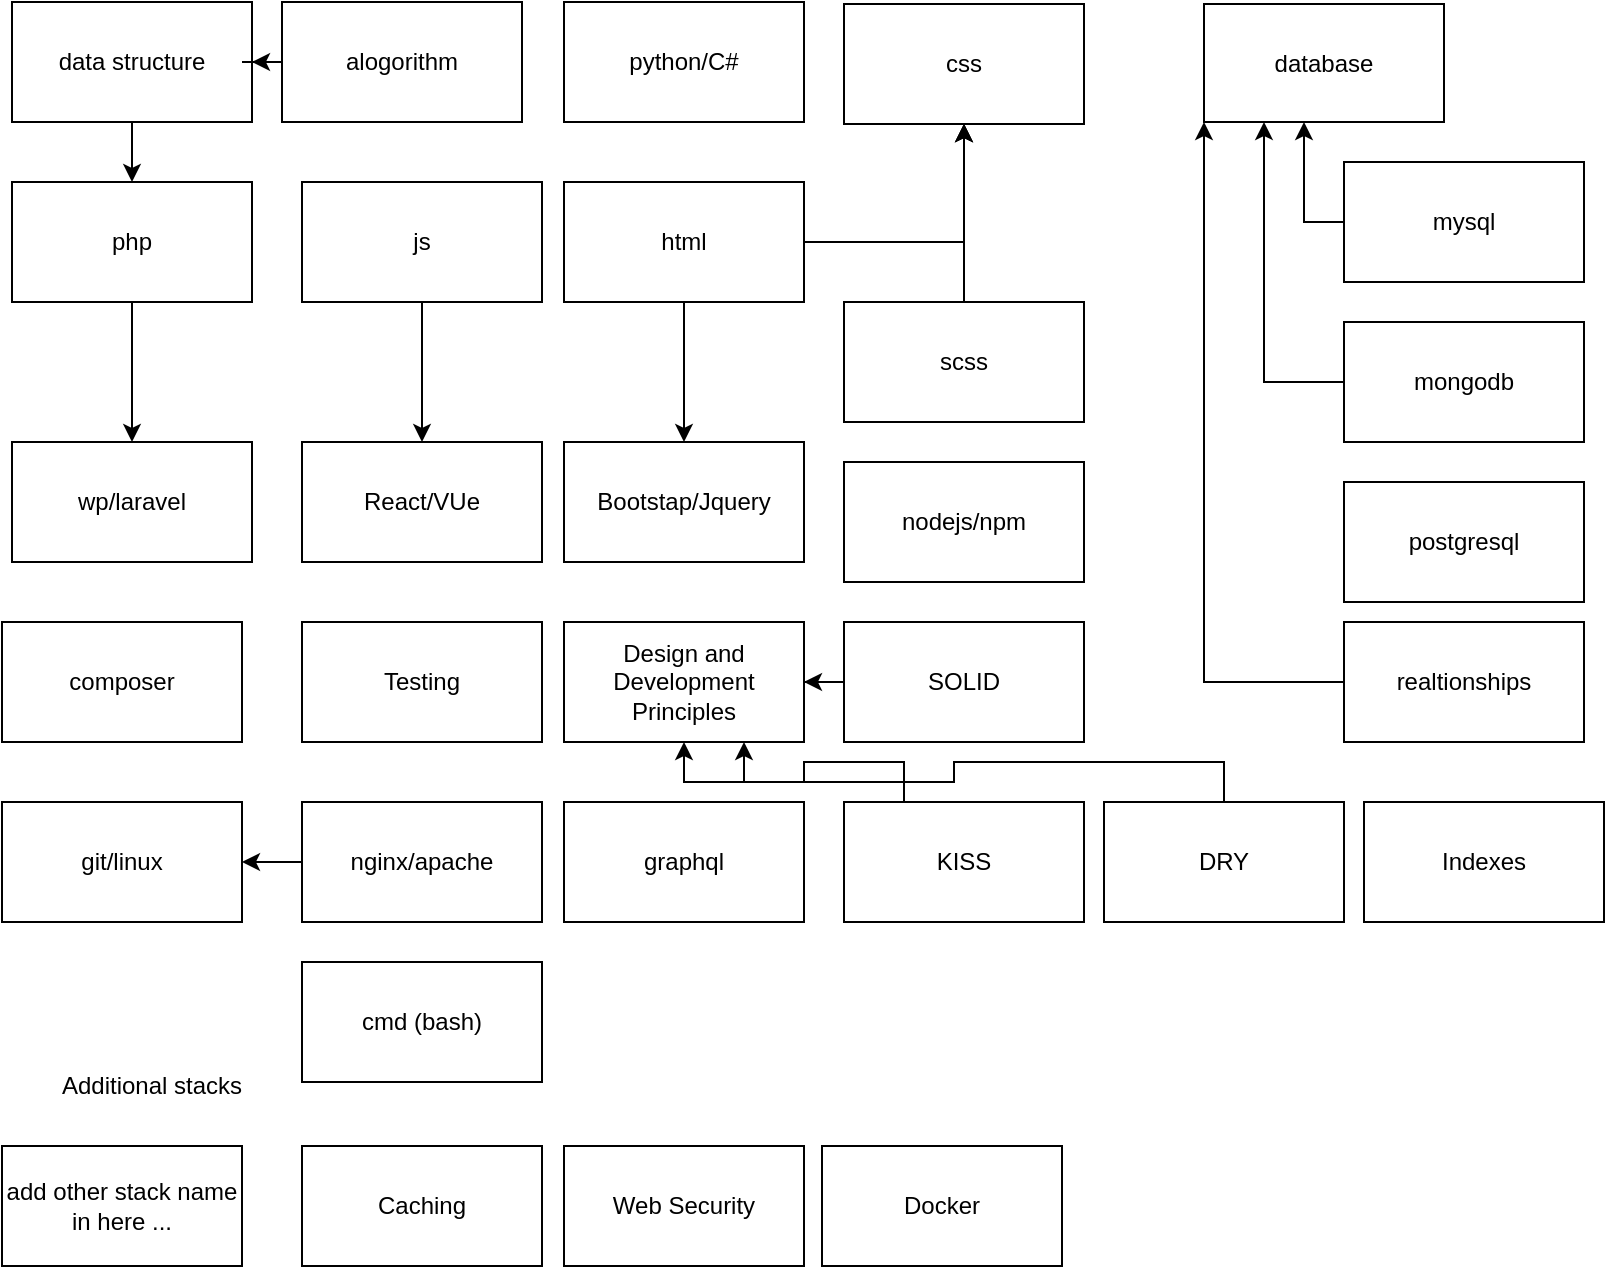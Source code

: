 <mxfile>
    <diagram id="IYycEF86zBxGWhGIMK92" name="stacks">
        <mxGraphModel dx="1506" dy="864" grid="1" gridSize="10" guides="1" tooltips="1" connect="1" arrows="1" fold="1" page="1" pageScale="1" pageWidth="850" pageHeight="1100" math="0" shadow="0">
            <root>
                <mxCell id="0"/>
                <mxCell id="1" parent="0"/>
                <mxCell id="23" value="" style="edgeStyle=orthogonalEdgeStyle;rounded=0;orthogonalLoop=1;jettySize=auto;html=1;" edge="1" parent="1" source="2" target="17">
                    <mxGeometry relative="1" as="geometry"/>
                </mxCell>
                <mxCell id="2" value="php" style="rounded=0;whiteSpace=wrap;html=1;" vertex="1" parent="1">
                    <mxGeometry x="25" y="110" width="120" height="60" as="geometry"/>
                </mxCell>
                <mxCell id="22" value="" style="edgeStyle=orthogonalEdgeStyle;rounded=0;orthogonalLoop=1;jettySize=auto;html=1;" edge="1" parent="1" source="3" target="15">
                    <mxGeometry relative="1" as="geometry"/>
                </mxCell>
                <mxCell id="3" value="js" style="rounded=0;whiteSpace=wrap;html=1;" vertex="1" parent="1">
                    <mxGeometry x="170" y="110" width="120" height="60" as="geometry"/>
                </mxCell>
                <mxCell id="24" value="" style="edgeStyle=orthogonalEdgeStyle;rounded=0;orthogonalLoop=1;jettySize=auto;html=1;" edge="1" parent="1" source="4" target="16">
                    <mxGeometry relative="1" as="geometry"/>
                </mxCell>
                <mxCell id="25" value="" style="edgeStyle=orthogonalEdgeStyle;rounded=0;orthogonalLoop=1;jettySize=auto;html=1;" edge="1" parent="1" source="4" target="5">
                    <mxGeometry relative="1" as="geometry"/>
                </mxCell>
                <mxCell id="4" value="html" style="rounded=0;whiteSpace=wrap;html=1;" vertex="1" parent="1">
                    <mxGeometry x="301" y="110" width="120" height="60" as="geometry"/>
                </mxCell>
                <mxCell id="5" value="css" style="rounded=0;whiteSpace=wrap;html=1;" vertex="1" parent="1">
                    <mxGeometry x="441" y="21" width="120" height="60" as="geometry"/>
                </mxCell>
                <mxCell id="7" value="" style="edgeStyle=orthogonalEdgeStyle;rounded=0;orthogonalLoop=1;jettySize=auto;html=1;" edge="1" parent="1" source="6" target="5">
                    <mxGeometry relative="1" as="geometry"/>
                </mxCell>
                <mxCell id="AZURSVB4VajF0y3PMS-c-47" value="" style="edgeStyle=orthogonalEdgeStyle;rounded=0;orthogonalLoop=1;jettySize=auto;html=1;" edge="1" parent="1" source="6" target="5">
                    <mxGeometry relative="1" as="geometry"/>
                </mxCell>
                <mxCell id="6" value="scss" style="rounded=0;whiteSpace=wrap;html=1;" vertex="1" parent="1">
                    <mxGeometry x="441" y="170" width="120" height="60" as="geometry"/>
                </mxCell>
                <mxCell id="15" value="React/VUe" style="rounded=0;whiteSpace=wrap;html=1;" vertex="1" parent="1">
                    <mxGeometry x="170" y="240" width="120" height="60" as="geometry"/>
                </mxCell>
                <mxCell id="16" value="Bootstap/Jquery" style="rounded=0;whiteSpace=wrap;html=1;" vertex="1" parent="1">
                    <mxGeometry x="301" y="240" width="120" height="60" as="geometry"/>
                </mxCell>
                <mxCell id="17" value="wp/laravel" style="rounded=0;whiteSpace=wrap;html=1;" vertex="1" parent="1">
                    <mxGeometry x="25" y="240" width="120" height="60" as="geometry"/>
                </mxCell>
                <mxCell id="18" value="git/linux" style="rounded=0;whiteSpace=wrap;html=1;" vertex="1" parent="1">
                    <mxGeometry x="20" y="420" width="120" height="60" as="geometry"/>
                </mxCell>
                <mxCell id="20" value="" style="edgeStyle=orthogonalEdgeStyle;rounded=0;orthogonalLoop=1;jettySize=auto;html=1;" edge="1" parent="1" source="19" target="18">
                    <mxGeometry relative="1" as="geometry"/>
                </mxCell>
                <mxCell id="19" value="nginx/apache" style="rounded=0;whiteSpace=wrap;html=1;" vertex="1" parent="1">
                    <mxGeometry x="170" y="420" width="120" height="60" as="geometry"/>
                </mxCell>
                <mxCell id="29" value="graphql" style="rounded=0;whiteSpace=wrap;html=1;" vertex="1" parent="1">
                    <mxGeometry x="301" y="420" width="120" height="60" as="geometry"/>
                </mxCell>
                <mxCell id="30" value="database" style="rounded=0;whiteSpace=wrap;html=1;" vertex="1" parent="1">
                    <mxGeometry x="621" y="21" width="120" height="59" as="geometry"/>
                </mxCell>
                <mxCell id="n0IIaEPZANX_IhDjPebx-47" style="edgeStyle=orthogonalEdgeStyle;rounded=0;orthogonalLoop=1;jettySize=auto;html=1;exitX=0;exitY=0.5;exitDx=0;exitDy=0;" edge="1" parent="1" source="31">
                    <mxGeometry relative="1" as="geometry">
                        <mxPoint x="671" y="80" as="targetPoint"/>
                    </mxGeometry>
                </mxCell>
                <mxCell id="31" value="mysql" style="whiteSpace=wrap;html=1;rounded=0;" vertex="1" parent="1">
                    <mxGeometry x="691" y="100" width="120" height="60" as="geometry"/>
                </mxCell>
                <mxCell id="n0IIaEPZANX_IhDjPebx-48" style="edgeStyle=orthogonalEdgeStyle;rounded=0;orthogonalLoop=1;jettySize=auto;html=1;exitX=0;exitY=0.5;exitDx=0;exitDy=0;entryX=0.25;entryY=1;entryDx=0;entryDy=0;" edge="1" parent="1" source="33" target="30">
                    <mxGeometry relative="1" as="geometry"/>
                </mxCell>
                <mxCell id="33" value="mongodb" style="whiteSpace=wrap;html=1;rounded=0;" vertex="1" parent="1">
                    <mxGeometry x="691" y="180" width="120" height="60" as="geometry"/>
                </mxCell>
                <mxCell id="n0IIaEPZANX_IhDjPebx-49" style="edgeStyle=orthogonalEdgeStyle;rounded=0;orthogonalLoop=1;jettySize=auto;html=1;exitX=0;exitY=0.5;exitDx=0;exitDy=0;entryX=0;entryY=1;entryDx=0;entryDy=0;" edge="1" parent="1" source="36" target="30">
                    <mxGeometry relative="1" as="geometry"/>
                </mxCell>
                <mxCell id="36" value="realtionships" style="rounded=0;whiteSpace=wrap;html=1;" vertex="1" parent="1">
                    <mxGeometry x="691" y="330" width="120" height="60" as="geometry"/>
                </mxCell>
                <mxCell id="n0IIaEPZANX_IhDjPebx-50" value="" style="edgeStyle=orthogonalEdgeStyle;rounded=0;orthogonalLoop=1;jettySize=auto;html=1;" edge="1" parent="1" source="38" target="2">
                    <mxGeometry relative="1" as="geometry"/>
                </mxCell>
                <mxCell id="38" value="data structure" style="rounded=0;whiteSpace=wrap;html=1;" vertex="1" parent="1">
                    <mxGeometry x="25" y="20" width="120" height="60" as="geometry"/>
                </mxCell>
                <mxCell id="41" value="" style="edgeStyle=orthogonalEdgeStyle;rounded=0;orthogonalLoop=1;jettySize=auto;html=1;" edge="1" parent="1" source="39" target="38">
                    <mxGeometry relative="1" as="geometry"/>
                </mxCell>
                <mxCell id="39" value="alogorithm" style="rounded=0;whiteSpace=wrap;html=1;" vertex="1" parent="1">
                    <mxGeometry x="160" y="20" width="120" height="60" as="geometry"/>
                </mxCell>
                <mxCell id="46" value="nodejs/npm" style="rounded=0;whiteSpace=wrap;html=1;" vertex="1" parent="1">
                    <mxGeometry x="441" y="250" width="120" height="60" as="geometry"/>
                </mxCell>
                <mxCell id="AZURSVB4VajF0y3PMS-c-48" value="composer" style="rounded=0;whiteSpace=wrap;html=1;" vertex="1" parent="1">
                    <mxGeometry x="20" y="330" width="120" height="60" as="geometry"/>
                </mxCell>
                <mxCell id="n0IIaEPZANX_IhDjPebx-46" value="python/C#" style="rounded=0;whiteSpace=wrap;html=1;" vertex="1" parent="1">
                    <mxGeometry x="301" y="20" width="120" height="60" as="geometry"/>
                </mxCell>
                <mxCell id="L0AeVWy62qDHkbMBOuXX-47" value="Testing" style="rounded=0;whiteSpace=wrap;html=1;" vertex="1" parent="1">
                    <mxGeometry x="170" y="330" width="120" height="60" as="geometry"/>
                </mxCell>
                <mxCell id="4z1Th-t_x8NP9Tkj2DvX-46" value="add other stack name in here ..." style="rounded=0;whiteSpace=wrap;html=1;" vertex="1" parent="1">
                    <mxGeometry x="20" y="592" width="120" height="60" as="geometry"/>
                </mxCell>
                <mxCell id="4z1Th-t_x8NP9Tkj2DvX-48" value="Indexes" style="rounded=0;whiteSpace=wrap;html=1;" vertex="1" parent="1">
                    <mxGeometry x="701" y="420" width="120" height="60" as="geometry"/>
                </mxCell>
                <mxCell id="4z1Th-t_x8NP9Tkj2DvX-49" value="Caching" style="rounded=0;whiteSpace=wrap;html=1;" vertex="1" parent="1">
                    <mxGeometry x="170" y="592" width="120" height="60" as="geometry"/>
                </mxCell>
                <mxCell id="4z1Th-t_x8NP9Tkj2DvX-51" value="Additional stacks" style="text;html=1;strokeColor=none;fillColor=none;align=center;verticalAlign=middle;whiteSpace=wrap;rounded=0;" vertex="1" parent="1">
                    <mxGeometry x="40" y="552" width="110" height="20" as="geometry"/>
                </mxCell>
                <mxCell id="4z1Th-t_x8NP9Tkj2DvX-52" value="Web Security" style="rounded=0;whiteSpace=wrap;html=1;" vertex="1" parent="1">
                    <mxGeometry x="301" y="592" width="120" height="60" as="geometry"/>
                </mxCell>
                <mxCell id="4z1Th-t_x8NP9Tkj2DvX-53" value="Docker" style="rounded=0;whiteSpace=wrap;html=1;" vertex="1" parent="1">
                    <mxGeometry x="430" y="592" width="120" height="60" as="geometry"/>
                </mxCell>
                <mxCell id="4z1Th-t_x8NP9Tkj2DvX-56" value="Design and Development Principles" style="rounded=0;whiteSpace=wrap;html=1;" vertex="1" parent="1">
                    <mxGeometry x="301" y="330" width="120" height="60" as="geometry"/>
                </mxCell>
                <mxCell id="4z1Th-t_x8NP9Tkj2DvX-63" value="" style="edgeStyle=orthogonalEdgeStyle;rounded=0;orthogonalLoop=1;jettySize=auto;html=1;" edge="1" parent="1" source="4z1Th-t_x8NP9Tkj2DvX-57" target="4z1Th-t_x8NP9Tkj2DvX-56">
                    <mxGeometry relative="1" as="geometry"/>
                </mxCell>
                <mxCell id="4z1Th-t_x8NP9Tkj2DvX-57" value="SOLID" style="rounded=0;whiteSpace=wrap;html=1;" vertex="1" parent="1">
                    <mxGeometry x="441" y="330" width="120" height="60" as="geometry"/>
                </mxCell>
                <mxCell id="4z1Th-t_x8NP9Tkj2DvX-64" style="edgeStyle=orthogonalEdgeStyle;rounded=0;orthogonalLoop=1;jettySize=auto;html=1;exitX=0.25;exitY=0;exitDx=0;exitDy=0;entryX=0.75;entryY=1;entryDx=0;entryDy=0;" edge="1" parent="1" source="4z1Th-t_x8NP9Tkj2DvX-58" target="4z1Th-t_x8NP9Tkj2DvX-56">
                    <mxGeometry relative="1" as="geometry"/>
                </mxCell>
                <mxCell id="4z1Th-t_x8NP9Tkj2DvX-58" value="KISS" style="rounded=0;whiteSpace=wrap;html=1;" vertex="1" parent="1">
                    <mxGeometry x="441" y="420" width="120" height="60" as="geometry"/>
                </mxCell>
                <mxCell id="4z1Th-t_x8NP9Tkj2DvX-65" style="edgeStyle=orthogonalEdgeStyle;rounded=0;orthogonalLoop=1;jettySize=auto;html=1;exitX=0.5;exitY=0;exitDx=0;exitDy=0;" edge="1" parent="1" source="4z1Th-t_x8NP9Tkj2DvX-59" target="4z1Th-t_x8NP9Tkj2DvX-56">
                    <mxGeometry relative="1" as="geometry"/>
                </mxCell>
                <mxCell id="4z1Th-t_x8NP9Tkj2DvX-59" value="DRY" style="rounded=0;whiteSpace=wrap;html=1;" vertex="1" parent="1">
                    <mxGeometry x="571" y="420" width="120" height="60" as="geometry"/>
                </mxCell>
                <mxCell id="4z1Th-t_x8NP9Tkj2DvX-66" value="cmd (bash)" style="rounded=0;whiteSpace=wrap;html=1;" vertex="1" parent="1">
                    <mxGeometry x="170" y="500" width="120" height="60" as="geometry"/>
                </mxCell>
                <mxCell id="4z1Th-t_x8NP9Tkj2DvX-67" value="postgresql" style="whiteSpace=wrap;html=1;rounded=0;" vertex="1" parent="1">
                    <mxGeometry x="691" y="260" width="120" height="60" as="geometry"/>
                </mxCell>
            </root>
        </mxGraphModel>
    </diagram>
    <diagram id="wnOx_TBhfphy8_YksHmE" name="portfolios">
        <mxGraphModel dx="681" dy="605" grid="1" gridSize="10" guides="1" tooltips="1" connect="1" arrows="1" fold="1" page="1" pageScale="1" pageWidth="850" pageHeight="1100" math="0" shadow="0">
            <root>
                <mxCell id="ukt-xDX1b2VuCpHy-kfj-0"/>
                <mxCell id="ukt-xDX1b2VuCpHy-kfj-1" parent="ukt-xDX1b2VuCpHy-kfj-0"/>
                <mxCell id="ukt-xDX1b2VuCpHy-kfj-2" value="portfolio" style="rounded=0;whiteSpace=wrap;html=1;" vertex="1" parent="ukt-xDX1b2VuCpHy-kfj-1">
                    <mxGeometry x="310" y="30" width="120" height="60" as="geometry"/>
                </mxCell>
                <mxCell id="ukt-xDX1b2VuCpHy-kfj-3" value="frontend" style="rounded=0;whiteSpace=wrap;html=1;" vertex="1" parent="ukt-xDX1b2VuCpHy-kfj-1">
                    <mxGeometry x="240" y="130" width="120" height="60" as="geometry"/>
                </mxCell>
                <mxCell id="ukt-xDX1b2VuCpHy-kfj-4" value="react/vue" style="rounded=0;whiteSpace=wrap;html=1;" vertex="1" parent="ukt-xDX1b2VuCpHy-kfj-1">
                    <mxGeometry x="240" y="210" width="120" height="60" as="geometry"/>
                </mxCell>
                <mxCell id="ukt-xDX1b2VuCpHy-kfj-5" value="backend" style="rounded=0;whiteSpace=wrap;html=1;" vertex="1" parent="ukt-xDX1b2VuCpHy-kfj-1">
                    <mxGeometry x="380" y="130" width="120" height="60" as="geometry"/>
                </mxCell>
                <mxCell id="ukt-xDX1b2VuCpHy-kfj-6" value="framework laravel/symfony" style="rounded=0;whiteSpace=wrap;html=1;" vertex="1" parent="ukt-xDX1b2VuCpHy-kfj-1">
                    <mxGeometry x="380" y="210" width="120" height="60" as="geometry"/>
                </mxCell>
                <mxCell id="ukt-xDX1b2VuCpHy-kfj-7" value="wp" style="rounded=0;whiteSpace=wrap;html=1;" vertex="1" parent="ukt-xDX1b2VuCpHy-kfj-1">
                    <mxGeometry x="380" y="300" width="120" height="60" as="geometry"/>
                </mxCell>
                <mxCell id="ukt-xDX1b2VuCpHy-kfj-8" value="join to os communities" style="rounded=0;whiteSpace=wrap;html=1;" vertex="1" parent="ukt-xDX1b2VuCpHy-kfj-1">
                    <mxGeometry x="240" y="300" width="120" height="60" as="geometry"/>
                </mxCell>
                <mxCell id="bydvL2o2bj_-wHEwWTEG-0" value="posts blogs on tech sites" style="rounded=0;whiteSpace=wrap;html=1;" vertex="1" parent="ukt-xDX1b2VuCpHy-kfj-1">
                    <mxGeometry x="520" y="30" width="120" height="60" as="geometry"/>
                </mxCell>
                <mxCell id="RmETI5doOau1CRofNPMy-0" value="questions for interview on web development" style="rounded=0;whiteSpace=wrap;html=1;" vertex="1" parent="ukt-xDX1b2VuCpHy-kfj-1">
                    <mxGeometry x="530" y="130" width="120" height="60" as="geometry"/>
                </mxCell>
                <mxCell id="IWWPli9A-4xxnzhoQAZE-1" value="add other project name in here ..." style="rounded=0;whiteSpace=wrap;html=1;" vertex="1" parent="ukt-xDX1b2VuCpHy-kfj-1">
                    <mxGeometry x="240" y="390" width="120" height="60" as="geometry"/>
                </mxCell>
            </root>
        </mxGraphModel>
    </diagram>
</mxfile>
